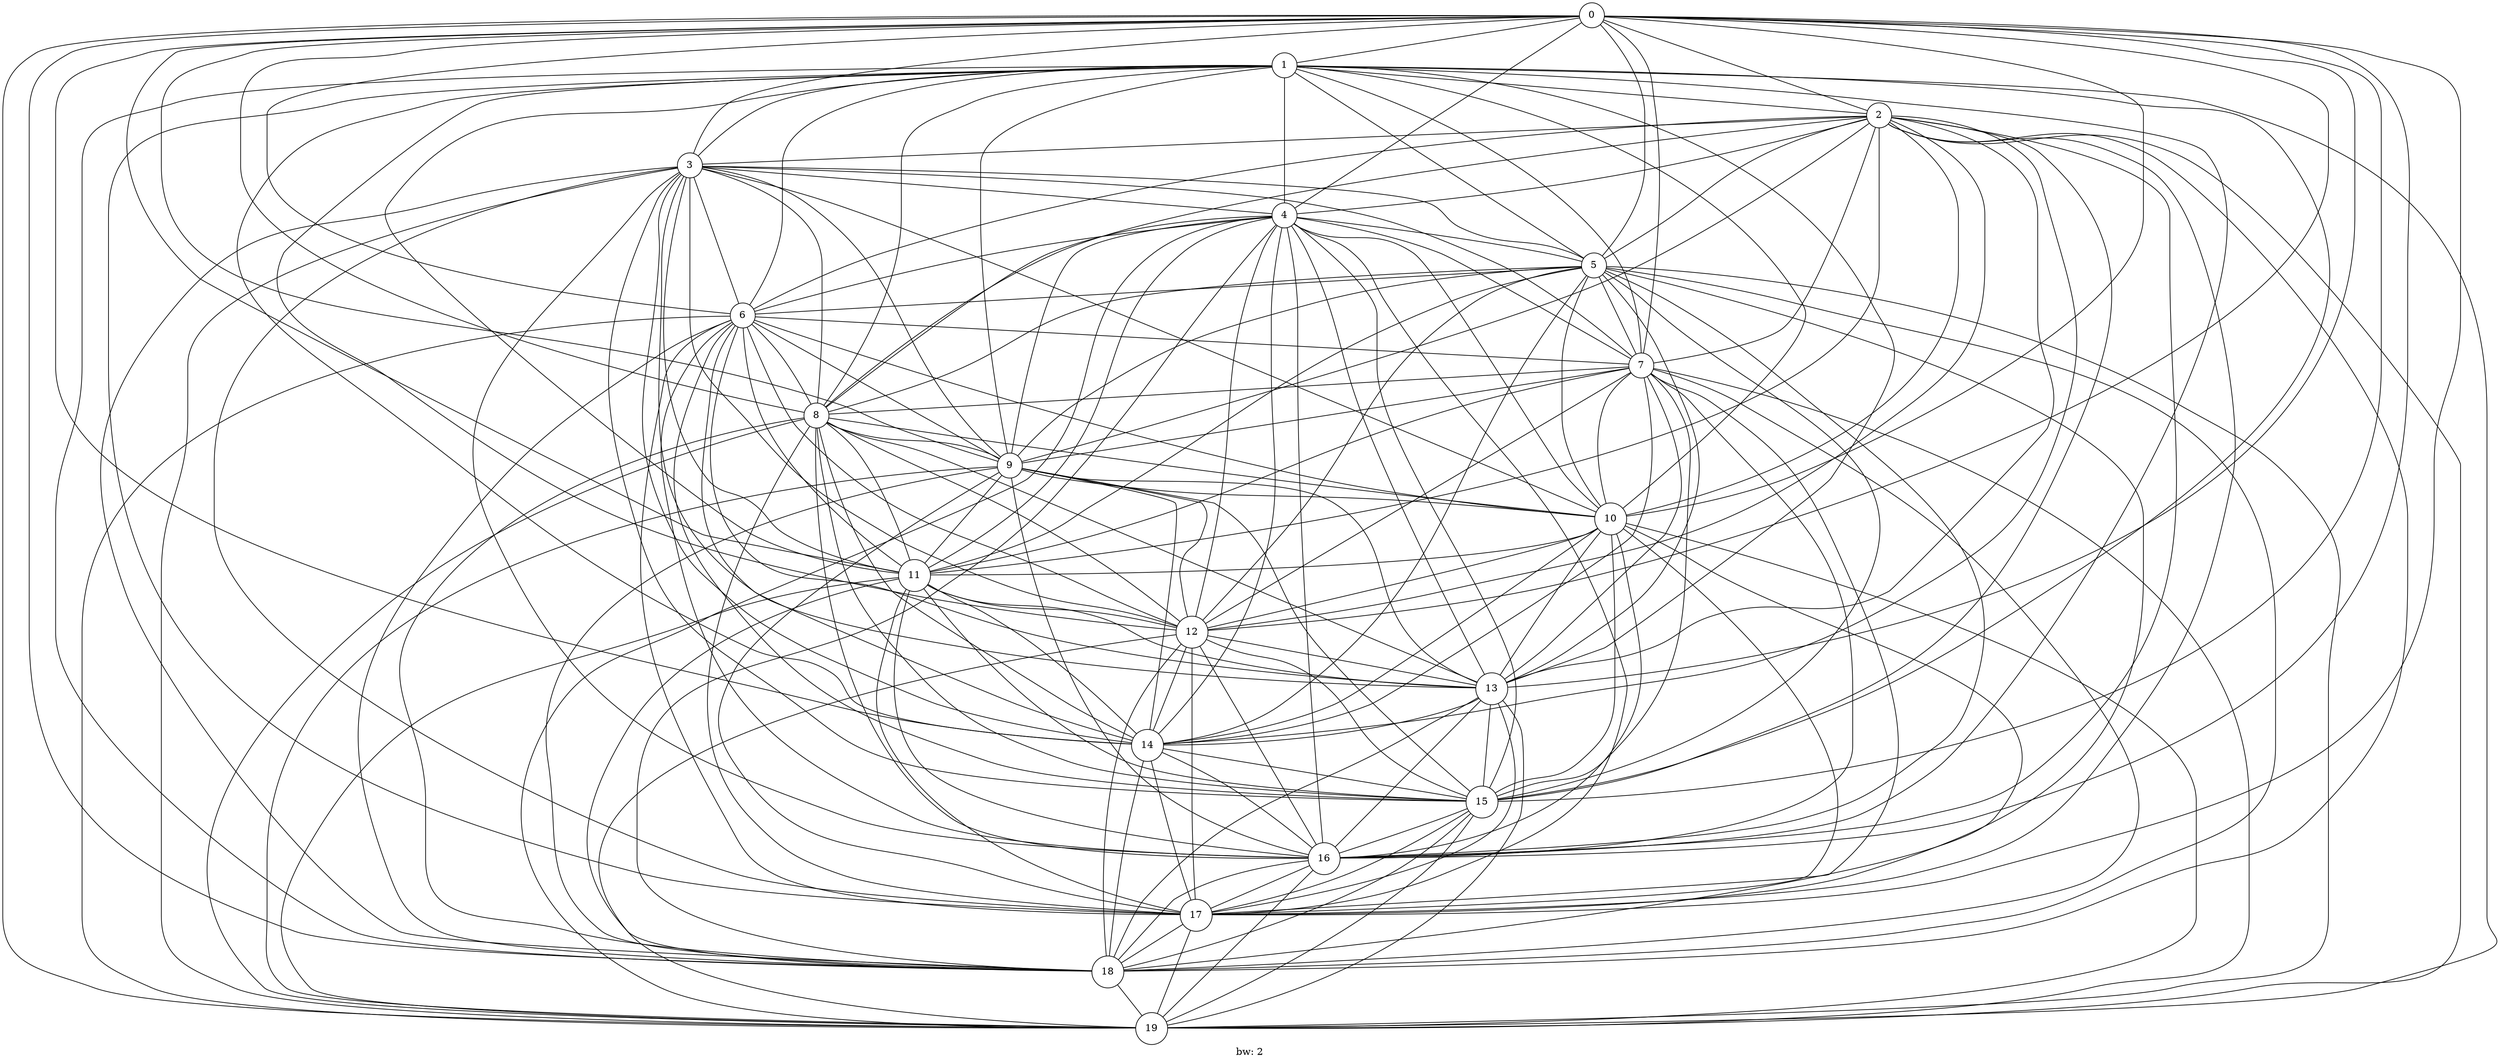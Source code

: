graph {
overlap = scale;
node [shape=circle]label = "bw: 2"; 
7668057 [ label = "0" ];
28027784 [ label = "1" ];
25853693 [ label = "2" ];
26680060 [ label = "3" ];
23910357 [ label = "4" ];
13495805 [ label = "5" ];
29596205 [ label = "6" ];
12528990 [ label = "7" ];
20688146 [ label = "8" ];
14651377 [ label = "9" ];
23276589 [ label = "10" ];
32077430 [ label = "11" ];
6308367 [ label = "12" ];
26281671 [ label = "13" ];
5506056 [ label = "14" ];
30721564 [ label = "15" ];
1729135 [ label = "16" ];
3449340 [ label = "17" ];
24561483 [ label = "18" ];
18237215 [ label = "19" ];
"7668057" -- "28027784";
"7668057" -- "25853693";
"7668057" -- "26680060";
"7668057" -- "23910357";
"7668057" -- "13495805";
"7668057" -- "29596205";
"7668057" -- "12528990";
"7668057" -- "20688146";
"7668057" -- "14651377";
"7668057" -- "23276589";
"7668057" -- "32077430";
"7668057" -- "6308367";
"7668057" -- "26281671";
"7668057" -- "5506056";
"7668057" -- "30721564";
"7668057" -- "1729135";
"7668057" -- "3449340";
"7668057" -- "24561483";
"7668057" -- "18237215";
"28027784" -- "25853693";
"28027784" -- "26680060";
"28027784" -- "23910357";
"28027784" -- "13495805";
"28027784" -- "29596205";
"28027784" -- "12528990";
"28027784" -- "20688146";
"28027784" -- "14651377";
"28027784" -- "23276589";
"28027784" -- "32077430";
"28027784" -- "6308367";
"28027784" -- "26281671";
"28027784" -- "5506056";
"28027784" -- "30721564";
"28027784" -- "1729135";
"28027784" -- "3449340";
"28027784" -- "24561483";
"28027784" -- "18237215";
"25853693" -- "26680060";
"25853693" -- "23910357";
"25853693" -- "13495805";
"25853693" -- "29596205";
"25853693" -- "12528990";
"25853693" -- "20688146";
"25853693" -- "14651377";
"25853693" -- "23276589";
"25853693" -- "32077430";
"25853693" -- "6308367";
"25853693" -- "26281671";
"25853693" -- "5506056";
"25853693" -- "30721564";
"25853693" -- "1729135";
"25853693" -- "3449340";
"25853693" -- "24561483";
"25853693" -- "18237215";
"26680060" -- "23910357";
"26680060" -- "13495805";
"26680060" -- "29596205";
"26680060" -- "12528990";
"26680060" -- "20688146";
"26680060" -- "14651377";
"26680060" -- "23276589";
"26680060" -- "32077430";
"26680060" -- "6308367";
"26680060" -- "26281671";
"26680060" -- "5506056";
"26680060" -- "30721564";
"26680060" -- "1729135";
"26680060" -- "3449340";
"26680060" -- "24561483";
"26680060" -- "18237215";
"23910357" -- "13495805";
"23910357" -- "29596205";
"23910357" -- "12528990";
"23910357" -- "20688146";
"23910357" -- "14651377";
"23910357" -- "23276589";
"23910357" -- "32077430";
"23910357" -- "6308367";
"23910357" -- "26281671";
"23910357" -- "5506056";
"23910357" -- "30721564";
"23910357" -- "1729135";
"23910357" -- "3449340";
"23910357" -- "24561483";
"23910357" -- "18237215";
"13495805" -- "29596205";
"13495805" -- "12528990";
"13495805" -- "20688146";
"13495805" -- "14651377";
"13495805" -- "23276589";
"13495805" -- "32077430";
"13495805" -- "6308367";
"13495805" -- "26281671";
"13495805" -- "5506056";
"13495805" -- "30721564";
"13495805" -- "1729135";
"13495805" -- "3449340";
"13495805" -- "24561483";
"13495805" -- "18237215";
"29596205" -- "12528990";
"29596205" -- "20688146";
"29596205" -- "14651377";
"29596205" -- "23276589";
"29596205" -- "32077430";
"29596205" -- "6308367";
"29596205" -- "26281671";
"29596205" -- "5506056";
"29596205" -- "30721564";
"29596205" -- "1729135";
"29596205" -- "3449340";
"29596205" -- "24561483";
"29596205" -- "18237215";
"12528990" -- "20688146";
"12528990" -- "14651377";
"12528990" -- "23276589";
"12528990" -- "32077430";
"12528990" -- "6308367";
"12528990" -- "26281671";
"12528990" -- "5506056";
"12528990" -- "30721564";
"12528990" -- "1729135";
"12528990" -- "3449340";
"12528990" -- "24561483";
"12528990" -- "18237215";
"20688146" -- "14651377";
"20688146" -- "23276589";
"20688146" -- "32077430";
"20688146" -- "6308367";
"20688146" -- "26281671";
"20688146" -- "5506056";
"20688146" -- "30721564";
"20688146" -- "1729135";
"20688146" -- "3449340";
"20688146" -- "24561483";
"20688146" -- "18237215";
"14651377" -- "23276589";
"14651377" -- "32077430";
"14651377" -- "6308367";
"14651377" -- "26281671";
"14651377" -- "5506056";
"14651377" -- "30721564";
"14651377" -- "1729135";
"14651377" -- "3449340";
"14651377" -- "24561483";
"14651377" -- "18237215";
"23276589" -- "32077430";
"23276589" -- "6308367";
"23276589" -- "26281671";
"23276589" -- "5506056";
"23276589" -- "30721564";
"23276589" -- "1729135";
"23276589" -- "3449340";
"23276589" -- "24561483";
"23276589" -- "18237215";
"32077430" -- "6308367";
"32077430" -- "26281671";
"32077430" -- "5506056";
"32077430" -- "30721564";
"32077430" -- "1729135";
"32077430" -- "3449340";
"32077430" -- "24561483";
"32077430" -- "18237215";
"6308367" -- "26281671";
"6308367" -- "5506056";
"6308367" -- "30721564";
"6308367" -- "1729135";
"6308367" -- "3449340";
"6308367" -- "24561483";
"6308367" -- "18237215";
"26281671" -- "5506056";
"26281671" -- "30721564";
"26281671" -- "1729135";
"26281671" -- "3449340";
"26281671" -- "24561483";
"26281671" -- "18237215";
"5506056" -- "30721564";
"5506056" -- "1729135";
"5506056" -- "3449340";
"5506056" -- "24561483";
"30721564" -- "1729135";
"30721564" -- "3449340";
"30721564" -- "24561483";
"30721564" -- "18237215";
"1729135" -- "3449340";
"1729135" -- "24561483";
"1729135" -- "18237215";
"3449340" -- "24561483";
"3449340" -- "18237215";
"24561483" -- "18237215";
}
